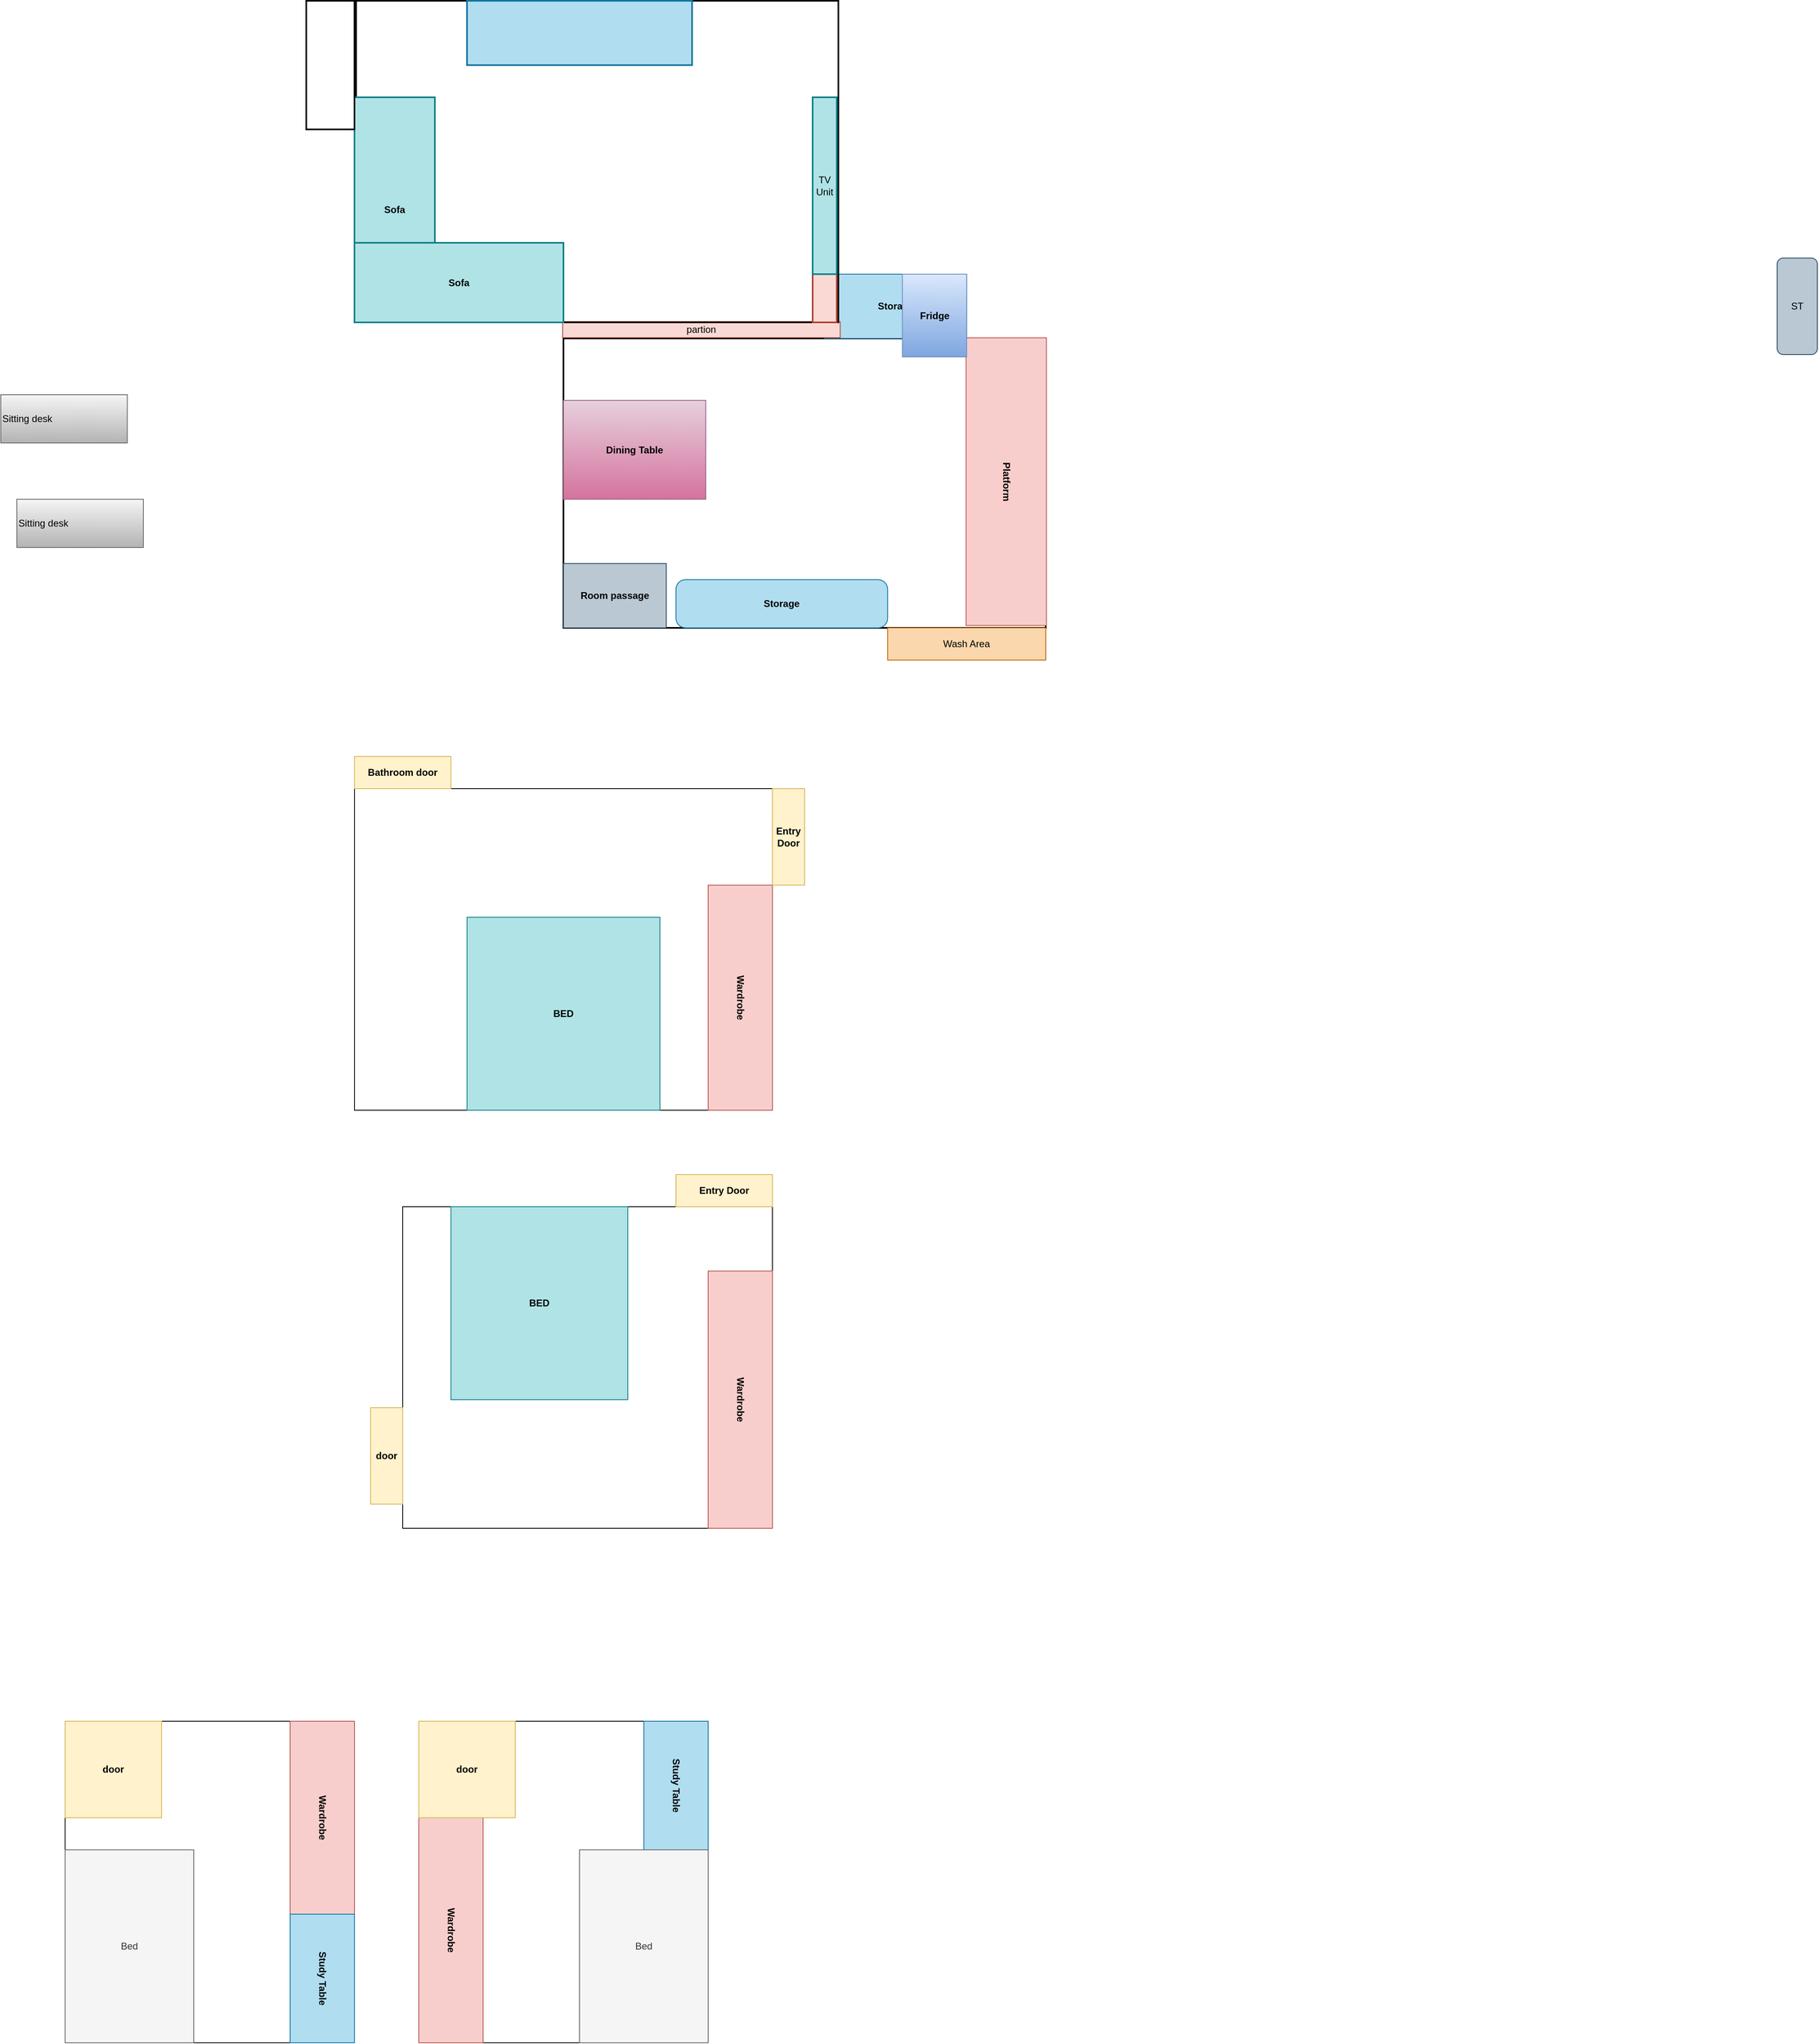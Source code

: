 <mxfile version="16.6.1" type="github">
  <diagram id="VMb9Hx4n-MINGwp8aOxh" name="Page-1">
    <mxGraphModel dx="4417" dy="2631" grid="1" gridSize="10" guides="1" tooltips="1" connect="1" arrows="1" fold="1" page="1" pageScale="1" pageWidth="850" pageHeight="1100" math="0" shadow="0">
      <root>
        <mxCell id="0" />
        <mxCell id="1" parent="0" />
        <mxCell id="ZNe7bcmAIgEfQAAHmwm--3" value="ST" style="rounded=1;whiteSpace=wrap;html=1;direction=south;fillColor=#bac8d3;strokeColor=#23445d;" parent="1" vertex="1">
          <mxGeometry x="770" y="60" width="50" height="120" as="geometry" />
        </mxCell>
        <mxCell id="ZNe7bcmAIgEfQAAHmwm--4" value="" style="rounded=0;whiteSpace=wrap;html=1;fillColor=none;" parent="1" vertex="1">
          <mxGeometry x="-1000" y="720" width="520" height="400" as="geometry" />
        </mxCell>
        <mxCell id="ZNe7bcmAIgEfQAAHmwm--5" value="&lt;b&gt;BED&lt;/b&gt;" style="rounded=0;whiteSpace=wrap;html=1;fillColor=#b0e3e6;strokeColor=#0e8088;" parent="1" vertex="1">
          <mxGeometry x="-860" y="880" width="240" height="240" as="geometry" />
        </mxCell>
        <mxCell id="ZNe7bcmAIgEfQAAHmwm--6" value="&lt;b&gt;Wardrobe&lt;/b&gt;" style="rounded=0;whiteSpace=wrap;html=1;rotation=90;fillColor=#f8cecc;strokeColor=#b85450;" parent="1" vertex="1">
          <mxGeometry x="-660" y="940" width="280" height="80" as="geometry" />
        </mxCell>
        <mxCell id="ZNe7bcmAIgEfQAAHmwm--7" value="" style="rounded=0;whiteSpace=wrap;html=1;fillColor=none;" parent="1" vertex="1">
          <mxGeometry x="-920" y="1880" width="360" height="400" as="geometry" />
        </mxCell>
        <mxCell id="ZNe7bcmAIgEfQAAHmwm--8" value="&lt;b&gt;Wardrobe&lt;/b&gt;" style="rounded=0;whiteSpace=wrap;html=1;rotation=90;fillColor=#f8cecc;strokeColor=#b85450;" parent="1" vertex="1">
          <mxGeometry x="-1020" y="2100" width="280" height="80" as="geometry" />
        </mxCell>
        <mxCell id="ZNe7bcmAIgEfQAAHmwm--10" value="&lt;b&gt;Study Table&lt;/b&gt;" style="rounded=0;whiteSpace=wrap;html=1;rotation=90;fillColor=#b1ddf0;strokeColor=#10739e;" parent="1" vertex="1">
          <mxGeometry x="-680" y="1920" width="160" height="80" as="geometry" />
        </mxCell>
        <mxCell id="BfgUa2fU1VL5Z00G_qLZ-1" value="&lt;b&gt;Entry Door&lt;/b&gt;" style="rounded=0;whiteSpace=wrap;html=1;direction=south;fillColor=#fff2cc;strokeColor=#d6b656;" parent="1" vertex="1">
          <mxGeometry x="-480" y="720" width="40" height="120" as="geometry" />
        </mxCell>
        <mxCell id="BfgUa2fU1VL5Z00G_qLZ-2" value="&lt;b&gt;Bathroom door&lt;/b&gt;" style="rounded=0;whiteSpace=wrap;html=1;direction=west;fillColor=#fff2cc;strokeColor=#d6b656;" parent="1" vertex="1">
          <mxGeometry x="-1000" y="680" width="120" height="40" as="geometry" />
        </mxCell>
        <mxCell id="BfgUa2fU1VL5Z00G_qLZ-4" value="" style="rounded=0;whiteSpace=wrap;html=1;fillColor=none;" parent="1" vertex="1">
          <mxGeometry x="-940" y="1240" width="460" height="400" as="geometry" />
        </mxCell>
        <mxCell id="BfgUa2fU1VL5Z00G_qLZ-5" value="&lt;b&gt;BED&lt;/b&gt;" style="rounded=0;whiteSpace=wrap;html=1;fillColor=#b0e3e6;strokeColor=#0e8088;" parent="1" vertex="1">
          <mxGeometry x="-880" y="1240" width="220" height="240" as="geometry" />
        </mxCell>
        <mxCell id="BfgUa2fU1VL5Z00G_qLZ-6" value="&lt;b&gt;Wardrobe&lt;/b&gt;" style="rounded=0;whiteSpace=wrap;html=1;rotation=90;fillColor=#f8cecc;strokeColor=#b85450;" parent="1" vertex="1">
          <mxGeometry x="-680" y="1440" width="320" height="80" as="geometry" />
        </mxCell>
        <mxCell id="BfgUa2fU1VL5Z00G_qLZ-7" value="&lt;b&gt;Entry Door&lt;/b&gt;" style="rounded=0;whiteSpace=wrap;html=1;direction=west;fillColor=#fff2cc;strokeColor=#d6b656;" parent="1" vertex="1">
          <mxGeometry x="-600" y="1200" width="120" height="40" as="geometry" />
        </mxCell>
        <mxCell id="BfgUa2fU1VL5Z00G_qLZ-9" value="&lt;b&gt;door&lt;/b&gt;" style="rounded=0;whiteSpace=wrap;html=1;direction=north;fillColor=#fff2cc;strokeColor=#d6b656;" parent="1" vertex="1">
          <mxGeometry x="-980" y="1490" width="40" height="120" as="geometry" />
        </mxCell>
        <mxCell id="cp6XVqScCYHZIKuh8CCW-1" value="&lt;b&gt;door&lt;/b&gt;" style="rounded=0;whiteSpace=wrap;html=1;direction=east;fillColor=#fff2cc;strokeColor=#d6b656;" parent="1" vertex="1">
          <mxGeometry x="-920" y="1880" width="120" height="120" as="geometry" />
        </mxCell>
        <mxCell id="cp6XVqScCYHZIKuh8CCW-3" value="Bed" style="rounded=0;whiteSpace=wrap;html=1;fillColor=#f5f5f5;strokeColor=#666666;fontColor=#333333;" parent="1" vertex="1">
          <mxGeometry x="-720" y="2040" width="160" height="240" as="geometry" />
        </mxCell>
        <mxCell id="cp6XVqScCYHZIKuh8CCW-7" value="" style="group" parent="1" vertex="1" connectable="0">
          <mxGeometry x="-720" y="80" width="729.76" height="480" as="geometry" />
        </mxCell>
        <mxCell id="cp6XVqScCYHZIKuh8CCW-8" value="" style="rounded=0;whiteSpace=wrap;html=1;fillColor=none;strokeWidth=2;" parent="cp6XVqScCYHZIKuh8CCW-7" vertex="1">
          <mxGeometry x="-20" y="80" width="600" height="360" as="geometry" />
        </mxCell>
        <mxCell id="cp6XVqScCYHZIKuh8CCW-11" value="&lt;b&gt;Platform&lt;/b&gt;" style="rounded=0;whiteSpace=wrap;html=1;rotation=90;fillColor=#f8cecc;strokeColor=#b85450;" parent="cp6XVqScCYHZIKuh8CCW-7" vertex="1">
          <mxGeometry x="351.89" y="208.11" width="357.87" height="100" as="geometry" />
        </mxCell>
        <mxCell id="cp6XVqScCYHZIKuh8CCW-13" value="&lt;b&gt;Room passage&lt;/b&gt;" style="rounded=0;whiteSpace=wrap;html=1;fillColor=#bac8d3;strokeColor=#23445d;" parent="cp6XVqScCYHZIKuh8CCW-7" vertex="1">
          <mxGeometry x="-20" y="360" width="127.869" height="80" as="geometry" />
        </mxCell>
        <mxCell id="cp6XVqScCYHZIKuh8CCW-14" value="&lt;b&gt;Storage&lt;/b&gt;" style="rounded=0;whiteSpace=wrap;html=1;fillColor=#b1ddf0;strokeColor=#10739e;" parent="cp6XVqScCYHZIKuh8CCW-7" vertex="1">
          <mxGeometry x="304.59" width="177.049" height="80" as="geometry" />
        </mxCell>
        <mxCell id="cp6XVqScCYHZIKuh8CCW-15" value="Wash Area" style="rounded=0;whiteSpace=wrap;html=1;fillColor=#fad7ac;strokeColor=#b46504;" parent="cp6XVqScCYHZIKuh8CCW-7" vertex="1">
          <mxGeometry x="383.279" y="440" width="196.721" height="40" as="geometry" />
        </mxCell>
        <mxCell id="cp6XVqScCYHZIKuh8CCW-16" value="&lt;b&gt;Storage&lt;/b&gt;" style="rounded=1;whiteSpace=wrap;html=1;arcSize=20;fillColor=#b1ddf0;strokeColor=#10739e;" parent="cp6XVqScCYHZIKuh8CCW-7" vertex="1">
          <mxGeometry x="120" y="380" width="263.28" height="60" as="geometry" />
        </mxCell>
        <mxCell id="cp6XVqScCYHZIKuh8CCW-12" value="&lt;b&gt;Dining Table&lt;/b&gt;" style="rounded=0;whiteSpace=wrap;html=1;fillColor=#e6d0de;gradientColor=#d5739d;strokeColor=#996185;" parent="cp6XVqScCYHZIKuh8CCW-7" vertex="1">
          <mxGeometry x="-20" y="157" width="177.049" height="123" as="geometry" />
        </mxCell>
        <mxCell id="cp6XVqScCYHZIKuh8CCW-18" value="partion" style="rounded=0;whiteSpace=wrap;html=1;fillColor=#fad9d5;strokeColor=#ae4132;" parent="cp6XVqScCYHZIKuh8CCW-7" vertex="1">
          <mxGeometry x="-20.984" y="59" width="345.246" height="20" as="geometry" />
        </mxCell>
        <mxCell id="cp6XVqScCYHZIKuh8CCW-17" value="&lt;b&gt;Fridge&lt;/b&gt;" style="rounded=0;whiteSpace=wrap;html=1;fillColor=#dae8fc;gradientColor=#7ea6e0;strokeColor=#6c8ebf;" parent="cp6XVqScCYHZIKuh8CCW-7" vertex="1">
          <mxGeometry x="401.64" width="80" height="103" as="geometry" />
        </mxCell>
        <mxCell id="cp6XVqScCYHZIKuh8CCW-20" value="" style="rounded=0;whiteSpace=wrap;html=1;fillColor=none;strokeWidth=2;" parent="1" vertex="1">
          <mxGeometry x="-998" y="-260" width="600" height="400" as="geometry" />
        </mxCell>
        <mxCell id="cp6XVqScCYHZIKuh8CCW-21" value="" style="rounded=0;whiteSpace=wrap;html=1;strokeWidth=2;fillColor=#fad9d5;strokeColor=#ae4132;" parent="1" vertex="1">
          <mxGeometry x="-430" y="80" width="30" height="60" as="geometry" />
        </mxCell>
        <mxCell id="cp6XVqScCYHZIKuh8CCW-23" value="&lt;b&gt;Sofa&lt;/b&gt;" style="rounded=0;whiteSpace=wrap;html=1;strokeWidth=2;fillColor=#b0e3e6;strokeColor=#0e8088;" parent="1" vertex="1">
          <mxGeometry x="-1000" y="-140" width="100" height="280" as="geometry" />
        </mxCell>
        <mxCell id="cp6XVqScCYHZIKuh8CCW-24" value="" style="rounded=0;whiteSpace=wrap;html=1;strokeWidth=2;" parent="1" vertex="1">
          <mxGeometry x="-1060" y="-260" width="60" height="160" as="geometry" />
        </mxCell>
        <mxCell id="cp6XVqScCYHZIKuh8CCW-22" value="&lt;b&gt;Sofa&lt;/b&gt;" style="rounded=0;whiteSpace=wrap;html=1;strokeWidth=2;fillColor=#b0e3e6;strokeColor=#0e8088;" parent="1" vertex="1">
          <mxGeometry x="-1000" y="41" width="260" height="99" as="geometry" />
        </mxCell>
        <mxCell id="cp6XVqScCYHZIKuh8CCW-25" value="" style="rounded=0;whiteSpace=wrap;html=1;strokeWidth=2;direction=west;fillColor=#b1ddf0;strokeColor=#10739e;" parent="1" vertex="1">
          <mxGeometry x="-860" y="-260" width="280" height="80" as="geometry" />
        </mxCell>
        <mxCell id="cp6XVqScCYHZIKuh8CCW-26" value="TV Unit" style="rounded=0;whiteSpace=wrap;html=1;strokeWidth=2;fillColor=#b0e3e6;strokeColor=#0e8088;" parent="1" vertex="1">
          <mxGeometry x="-430" y="-140" width="30" height="220" as="geometry" />
        </mxCell>
        <mxCell id="cp6XVqScCYHZIKuh8CCW-9" value="&lt;div&gt;&lt;span&gt;Sitting desk&lt;/span&gt;&lt;/div&gt;" style="rounded=0;whiteSpace=wrap;html=1;fillColor=#f5f5f5;gradientColor=#b3b3b3;strokeColor=#666666;align=left;" parent="1" vertex="1">
          <mxGeometry x="-1420.004" y="360" width="157.377" height="60" as="geometry" />
        </mxCell>
        <mxCell id="cp6XVqScCYHZIKuh8CCW-10" value="&lt;div&gt;&lt;span&gt;Sitting desk&lt;/span&gt;&lt;/div&gt;" style="rounded=0;whiteSpace=wrap;html=1;fillColor=#f5f5f5;gradientColor=#b3b3b3;strokeColor=#666666;align=left;" parent="1" vertex="1">
          <mxGeometry x="-1440.004" y="230" width="157.377" height="60" as="geometry" />
        </mxCell>
        <mxCell id="lMpUBQaTYtT5q8WjCk2k-1" value="" style="rounded=0;whiteSpace=wrap;html=1;fillColor=none;" vertex="1" parent="1">
          <mxGeometry x="-1360" y="1880" width="360" height="400" as="geometry" />
        </mxCell>
        <mxCell id="lMpUBQaTYtT5q8WjCk2k-2" value="&lt;b&gt;Wardrobe&lt;/b&gt;" style="rounded=0;whiteSpace=wrap;html=1;rotation=90;fillColor=#f8cecc;strokeColor=#b85450;" vertex="1" parent="1">
          <mxGeometry x="-1160" y="1960" width="240" height="80" as="geometry" />
        </mxCell>
        <mxCell id="lMpUBQaTYtT5q8WjCk2k-3" value="&lt;b&gt;Study Table&lt;/b&gt;" style="rounded=0;whiteSpace=wrap;html=1;rotation=90;fillColor=#b1ddf0;strokeColor=#10739e;" vertex="1" parent="1">
          <mxGeometry x="-1120" y="2160" width="160" height="80" as="geometry" />
        </mxCell>
        <mxCell id="lMpUBQaTYtT5q8WjCk2k-4" value="&lt;b&gt;door&lt;/b&gt;" style="rounded=0;whiteSpace=wrap;html=1;direction=east;fillColor=#fff2cc;strokeColor=#d6b656;" vertex="1" parent="1">
          <mxGeometry x="-1360" y="1880" width="120" height="120" as="geometry" />
        </mxCell>
        <mxCell id="lMpUBQaTYtT5q8WjCk2k-5" value="Bed" style="rounded=0;whiteSpace=wrap;html=1;fillColor=#f5f5f5;strokeColor=#666666;fontColor=#333333;" vertex="1" parent="1">
          <mxGeometry x="-1360" y="2040" width="160" height="240" as="geometry" />
        </mxCell>
      </root>
    </mxGraphModel>
  </diagram>
</mxfile>
